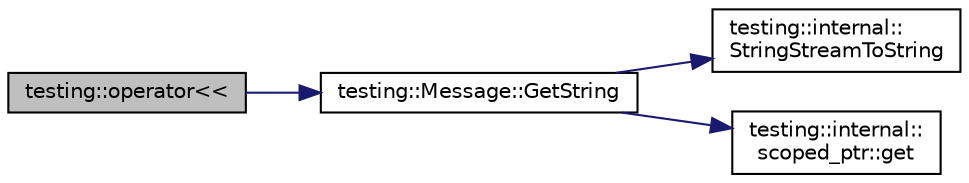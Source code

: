 digraph "testing::operator&lt;&lt;"
{
  edge [fontname="Helvetica",fontsize="10",labelfontname="Helvetica",labelfontsize="10"];
  node [fontname="Helvetica",fontsize="10",shape=record];
  rankdir="LR";
  Node1243 [label="testing::operator\<\<",height=0.2,width=0.4,color="black", fillcolor="grey75", style="filled", fontcolor="black"];
  Node1243 -> Node1244 [color="midnightblue",fontsize="10",style="solid",fontname="Helvetica"];
  Node1244 [label="testing::Message::GetString",height=0.2,width=0.4,color="black", fillcolor="white", style="filled",URL="$d2/da9/classtesting_1_1_message.html#a2cdc4df62bdcc9df37651a1cf527704e"];
  Node1244 -> Node1245 [color="midnightblue",fontsize="10",style="solid",fontname="Helvetica"];
  Node1245 [label="testing::internal::\lStringStreamToString",height=0.2,width=0.4,color="black", fillcolor="white", style="filled",URL="$d0/da7/namespacetesting_1_1internal.html#ac0a2b7f69fc829d80a39e925b6417e39"];
  Node1244 -> Node1246 [color="midnightblue",fontsize="10",style="solid",fontname="Helvetica"];
  Node1246 [label="testing::internal::\lscoped_ptr::get",height=0.2,width=0.4,color="black", fillcolor="white", style="filled",URL="$de/d6a/classtesting_1_1internal_1_1scoped__ptr.html#aa5984291e12453f1e81b7676d1fa26fd"];
}
